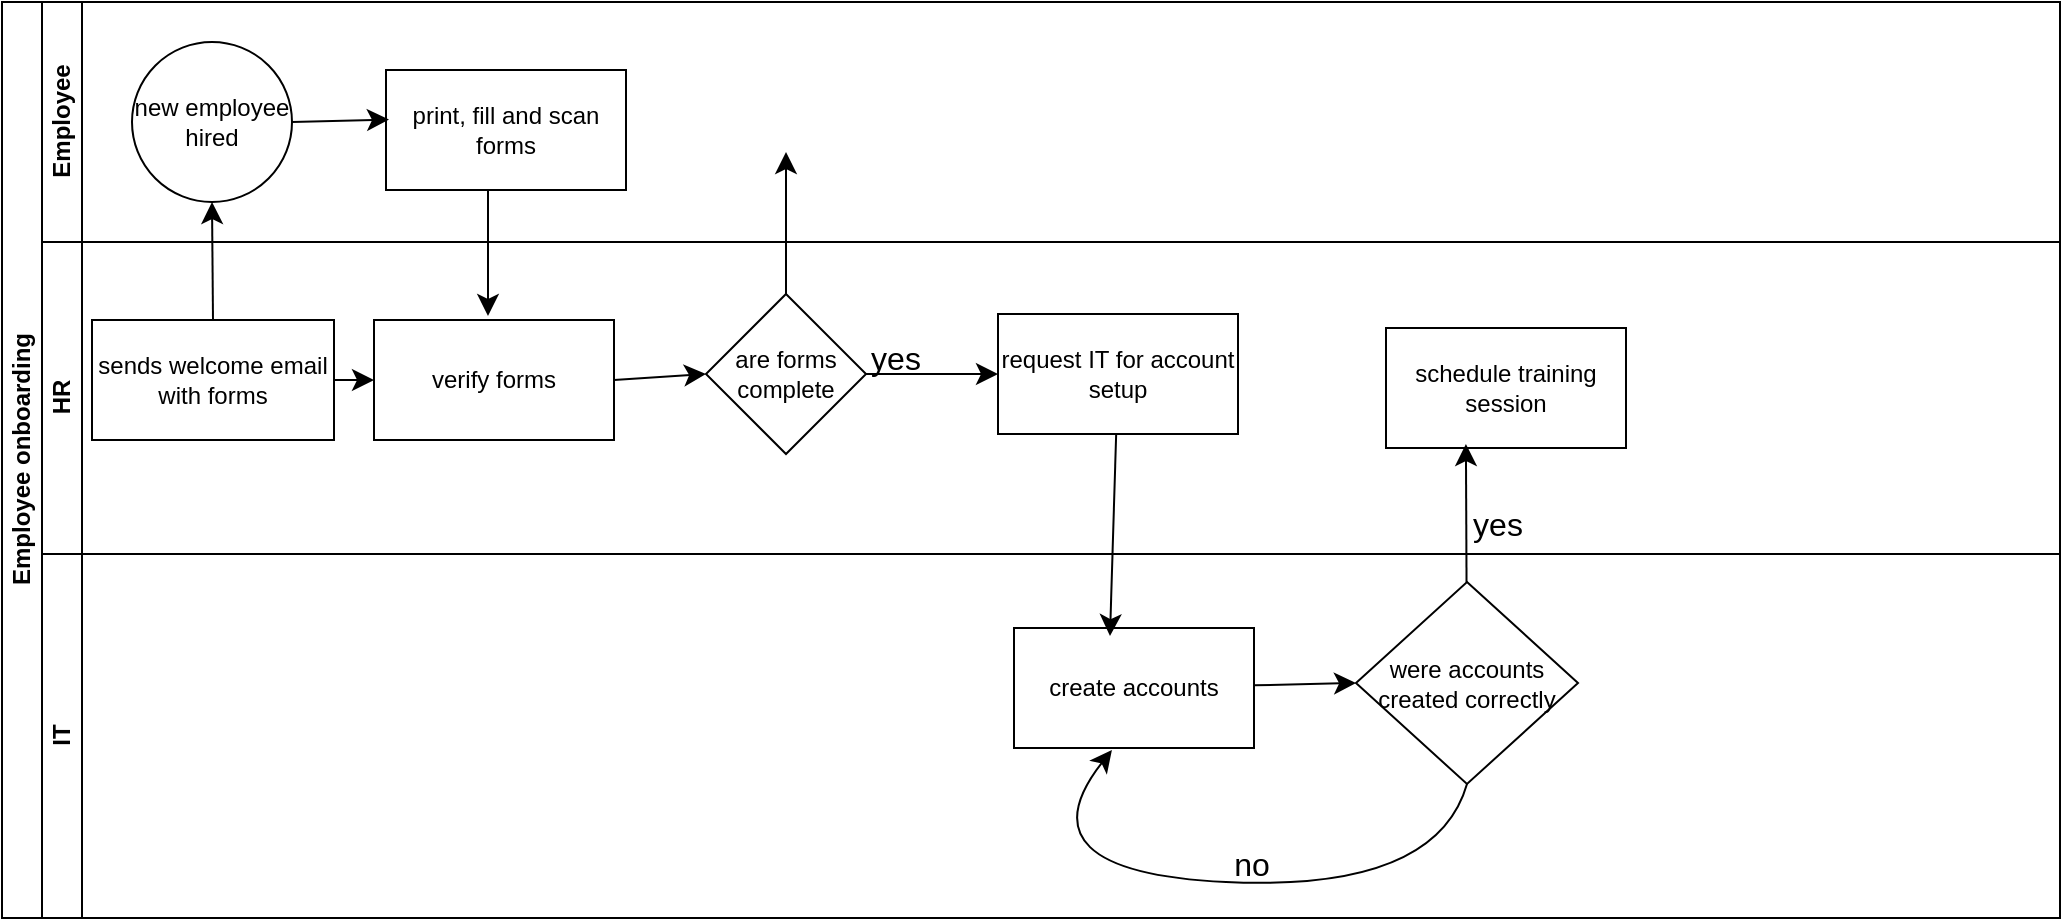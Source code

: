 <mxfile version="26.0.16">
  <diagram name="Page-1" id="dYAAqQN164_OkqlJN7os">
    <mxGraphModel dx="1274" dy="928" grid="0" gridSize="10" guides="1" tooltips="1" connect="1" arrows="1" fold="1" page="0" pageScale="1" pageWidth="850" pageHeight="1100" math="0" shadow="0">
      <root>
        <mxCell id="0" />
        <mxCell id="1" parent="0" />
        <mxCell id="seVJ21GC20MgT60zQvt1-10" value="Employee onboarding" style="swimlane;childLayout=stackLayout;resizeParent=1;resizeParentMax=0;horizontal=0;startSize=20;horizontalStack=0;html=1;" vertex="1" parent="1">
          <mxGeometry x="-400" y="-9" width="1029" height="458" as="geometry" />
        </mxCell>
        <mxCell id="seVJ21GC20MgT60zQvt1-11" value="Employee" style="swimlane;startSize=20;horizontal=0;html=1;" vertex="1" parent="seVJ21GC20MgT60zQvt1-10">
          <mxGeometry x="20" width="1009" height="120" as="geometry" />
        </mxCell>
        <mxCell id="seVJ21GC20MgT60zQvt1-14" value="new employee hired" style="ellipse;whiteSpace=wrap;html=1;aspect=fixed;" vertex="1" parent="seVJ21GC20MgT60zQvt1-11">
          <mxGeometry x="45" y="20" width="80" height="80" as="geometry" />
        </mxCell>
        <mxCell id="seVJ21GC20MgT60zQvt1-20" value="print, fill and scan forms" style="rounded=0;whiteSpace=wrap;html=1;" vertex="1" parent="seVJ21GC20MgT60zQvt1-11">
          <mxGeometry x="172" y="34" width="120" height="60" as="geometry" />
        </mxCell>
        <mxCell id="seVJ21GC20MgT60zQvt1-22" value="" style="endArrow=classic;html=1;rounded=0;fontSize=12;startSize=8;endSize=8;curved=1;entryX=0;entryY=0.25;entryDx=0;entryDy=0;exitX=1;exitY=0.5;exitDx=0;exitDy=0;" edge="1" parent="seVJ21GC20MgT60zQvt1-11" source="seVJ21GC20MgT60zQvt1-14">
          <mxGeometry width="50" height="50" relative="1" as="geometry">
            <mxPoint x="128" y="62" as="sourcePoint" />
            <mxPoint x="173.5" y="58.75" as="targetPoint" />
          </mxGeometry>
        </mxCell>
        <mxCell id="seVJ21GC20MgT60zQvt1-12" value="HR" style="swimlane;startSize=20;horizontal=0;html=1;" vertex="1" parent="seVJ21GC20MgT60zQvt1-10">
          <mxGeometry x="20" y="120" width="1009" height="156" as="geometry" />
        </mxCell>
        <mxCell id="seVJ21GC20MgT60zQvt1-42" style="edgeStyle=none;curved=1;rounded=0;orthogonalLoop=1;jettySize=auto;html=1;fontSize=12;startSize=8;endSize=8;" edge="1" parent="seVJ21GC20MgT60zQvt1-12" source="seVJ21GC20MgT60zQvt1-17" target="seVJ21GC20MgT60zQvt1-24">
          <mxGeometry relative="1" as="geometry" />
        </mxCell>
        <mxCell id="seVJ21GC20MgT60zQvt1-17" value="&lt;font&gt;sends welcome email with forms&lt;/font&gt;" style="rounded=0;whiteSpace=wrap;html=1;" vertex="1" parent="seVJ21GC20MgT60zQvt1-12">
          <mxGeometry x="25" y="39" width="121" height="60" as="geometry" />
        </mxCell>
        <mxCell id="seVJ21GC20MgT60zQvt1-24" value="verify forms" style="rounded=0;whiteSpace=wrap;html=1;" vertex="1" parent="seVJ21GC20MgT60zQvt1-12">
          <mxGeometry x="166" y="39" width="120" height="60" as="geometry" />
        </mxCell>
        <mxCell id="seVJ21GC20MgT60zQvt1-46" style="edgeStyle=none;curved=1;rounded=0;orthogonalLoop=1;jettySize=auto;html=1;fontSize=12;startSize=8;endSize=8;" edge="1" parent="seVJ21GC20MgT60zQvt1-12" source="seVJ21GC20MgT60zQvt1-26">
          <mxGeometry relative="1" as="geometry">
            <mxPoint x="372" y="-45" as="targetPoint" />
          </mxGeometry>
        </mxCell>
        <mxCell id="seVJ21GC20MgT60zQvt1-26" value="are forms complete" style="rhombus;whiteSpace=wrap;html=1;" vertex="1" parent="seVJ21GC20MgT60zQvt1-12">
          <mxGeometry x="332" y="26" width="80" height="80" as="geometry" />
        </mxCell>
        <mxCell id="seVJ21GC20MgT60zQvt1-32" value="" style="endArrow=classic;html=1;rounded=0;fontSize=12;startSize=8;endSize=8;curved=1;entryX=0;entryY=0.5;entryDx=0;entryDy=0;exitX=1;exitY=0.5;exitDx=0;exitDy=0;" edge="1" parent="seVJ21GC20MgT60zQvt1-12" source="seVJ21GC20MgT60zQvt1-24" target="seVJ21GC20MgT60zQvt1-26">
          <mxGeometry width="50" height="50" relative="1" as="geometry">
            <mxPoint x="286" y="61" as="sourcePoint" />
            <mxPoint x="268" y="59" as="targetPoint" />
          </mxGeometry>
        </mxCell>
        <mxCell id="seVJ21GC20MgT60zQvt1-60" value="schedule training session" style="rounded=0;whiteSpace=wrap;html=1;" vertex="1" parent="seVJ21GC20MgT60zQvt1-12">
          <mxGeometry x="672" y="43" width="120" height="60" as="geometry" />
        </mxCell>
        <mxCell id="seVJ21GC20MgT60zQvt1-62" value="yes" style="text;strokeColor=none;fillColor=none;html=1;align=center;verticalAlign=middle;whiteSpace=wrap;rounded=0;fontSize=16;" vertex="1" parent="seVJ21GC20MgT60zQvt1-12">
          <mxGeometry x="397" y="43" width="60" height="30" as="geometry" />
        </mxCell>
        <mxCell id="seVJ21GC20MgT60zQvt1-39" value="request IT for account setup" style="rounded=0;whiteSpace=wrap;html=1;" vertex="1" parent="seVJ21GC20MgT60zQvt1-12">
          <mxGeometry x="478" y="36" width="120" height="60" as="geometry" />
        </mxCell>
        <mxCell id="seVJ21GC20MgT60zQvt1-38" value="" style="endArrow=classic;html=1;rounded=0;fontSize=12;startSize=8;endSize=8;curved=1;exitX=1;exitY=0.5;exitDx=0;exitDy=0;" edge="1" parent="seVJ21GC20MgT60zQvt1-12" source="seVJ21GC20MgT60zQvt1-26" target="seVJ21GC20MgT60zQvt1-39">
          <mxGeometry width="50" height="50" relative="1" as="geometry">
            <mxPoint x="382" y="150" as="sourcePoint" />
            <mxPoint x="508" y="75" as="targetPoint" />
          </mxGeometry>
        </mxCell>
        <mxCell id="seVJ21GC20MgT60zQvt1-64" value="yes" style="text;strokeColor=none;fillColor=none;html=1;align=center;verticalAlign=middle;whiteSpace=wrap;rounded=0;fontSize=16;" vertex="1" parent="seVJ21GC20MgT60zQvt1-12">
          <mxGeometry x="698" y="126" width="60" height="30" as="geometry" />
        </mxCell>
        <mxCell id="seVJ21GC20MgT60zQvt1-19" value="" style="endArrow=classic;html=1;rounded=0;fontSize=12;startSize=8;endSize=8;curved=1;exitX=0.5;exitY=0;exitDx=0;exitDy=0;entryX=0.5;entryY=1;entryDx=0;entryDy=0;" edge="1" parent="seVJ21GC20MgT60zQvt1-10" source="seVJ21GC20MgT60zQvt1-17" target="seVJ21GC20MgT60zQvt1-14">
          <mxGeometry width="50" height="50" relative="1" as="geometry">
            <mxPoint x="103" y="205" as="sourcePoint" />
            <mxPoint x="153" y="155" as="targetPoint" />
          </mxGeometry>
        </mxCell>
        <mxCell id="seVJ21GC20MgT60zQvt1-23" value="" style="endArrow=classic;html=1;rounded=0;fontSize=12;startSize=8;endSize=8;curved=1;exitX=0.425;exitY=1;exitDx=0;exitDy=0;exitPerimeter=0;" edge="1" parent="seVJ21GC20MgT60zQvt1-10" source="seVJ21GC20MgT60zQvt1-20">
          <mxGeometry width="50" height="50" relative="1" as="geometry">
            <mxPoint x="252" y="145" as="sourcePoint" />
            <mxPoint x="243" y="157" as="targetPoint" />
          </mxGeometry>
        </mxCell>
        <mxCell id="seVJ21GC20MgT60zQvt1-13" value="IT" style="swimlane;startSize=20;horizontal=0;html=1;" vertex="1" parent="seVJ21GC20MgT60zQvt1-10">
          <mxGeometry x="20" y="276" width="1009" height="182" as="geometry">
            <mxRectangle x="20" y="240" width="460" height="26" as="alternateBounds" />
          </mxGeometry>
        </mxCell>
        <mxCell id="seVJ21GC20MgT60zQvt1-44" style="edgeStyle=none;curved=1;rounded=0;orthogonalLoop=1;jettySize=auto;html=1;entryX=0;entryY=0.5;entryDx=0;entryDy=0;fontSize=12;startSize=8;endSize=8;" edge="1" parent="seVJ21GC20MgT60zQvt1-13" source="seVJ21GC20MgT60zQvt1-29" target="seVJ21GC20MgT60zQvt1-40">
          <mxGeometry relative="1" as="geometry" />
        </mxCell>
        <mxCell id="seVJ21GC20MgT60zQvt1-29" value="create accounts" style="rounded=0;whiteSpace=wrap;html=1;" vertex="1" parent="seVJ21GC20MgT60zQvt1-13">
          <mxGeometry x="486" y="37" width="120" height="60" as="geometry" />
        </mxCell>
        <mxCell id="seVJ21GC20MgT60zQvt1-40" value="were accounts created correctly" style="rhombus;whiteSpace=wrap;html=1;" vertex="1" parent="seVJ21GC20MgT60zQvt1-13">
          <mxGeometry x="657" y="14" width="111" height="101" as="geometry" />
        </mxCell>
        <mxCell id="seVJ21GC20MgT60zQvt1-47" style="edgeStyle=none;curved=1;rounded=0;orthogonalLoop=1;jettySize=auto;html=1;entryX=0.408;entryY=1.017;entryDx=0;entryDy=0;entryPerimeter=0;fontSize=12;startSize=8;endSize=8;exitX=0.5;exitY=1;exitDx=0;exitDy=0;" edge="1" parent="seVJ21GC20MgT60zQvt1-13" source="seVJ21GC20MgT60zQvt1-40" target="seVJ21GC20MgT60zQvt1-29">
          <mxGeometry relative="1" as="geometry">
            <Array as="points">
              <mxPoint x="697" y="169" />
              <mxPoint x="487" y="159" />
            </Array>
          </mxGeometry>
        </mxCell>
        <mxCell id="seVJ21GC20MgT60zQvt1-50" value="no" style="text;strokeColor=none;fillColor=none;html=1;align=center;verticalAlign=middle;whiteSpace=wrap;rounded=0;fontSize=16;" vertex="1" parent="seVJ21GC20MgT60zQvt1-13">
          <mxGeometry x="575" y="140" width="60" height="30" as="geometry" />
        </mxCell>
        <mxCell id="seVJ21GC20MgT60zQvt1-43" style="edgeStyle=none;curved=1;rounded=0;orthogonalLoop=1;jettySize=auto;html=1;fontSize=12;startSize=8;endSize=8;entryX=0.4;entryY=0.067;entryDx=0;entryDy=0;entryPerimeter=0;" edge="1" parent="seVJ21GC20MgT60zQvt1-10" source="seVJ21GC20MgT60zQvt1-39" target="seVJ21GC20MgT60zQvt1-29">
          <mxGeometry relative="1" as="geometry">
            <mxPoint x="528" y="251" as="targetPoint" />
          </mxGeometry>
        </mxCell>
        <mxCell id="seVJ21GC20MgT60zQvt1-63" style="edgeStyle=none;curved=1;rounded=0;orthogonalLoop=1;jettySize=auto;html=1;entryX=0.333;entryY=0.967;entryDx=0;entryDy=0;entryPerimeter=0;fontSize=12;startSize=8;endSize=8;" edge="1" parent="seVJ21GC20MgT60zQvt1-10" source="seVJ21GC20MgT60zQvt1-40" target="seVJ21GC20MgT60zQvt1-60">
          <mxGeometry relative="1" as="geometry" />
        </mxCell>
      </root>
    </mxGraphModel>
  </diagram>
</mxfile>
